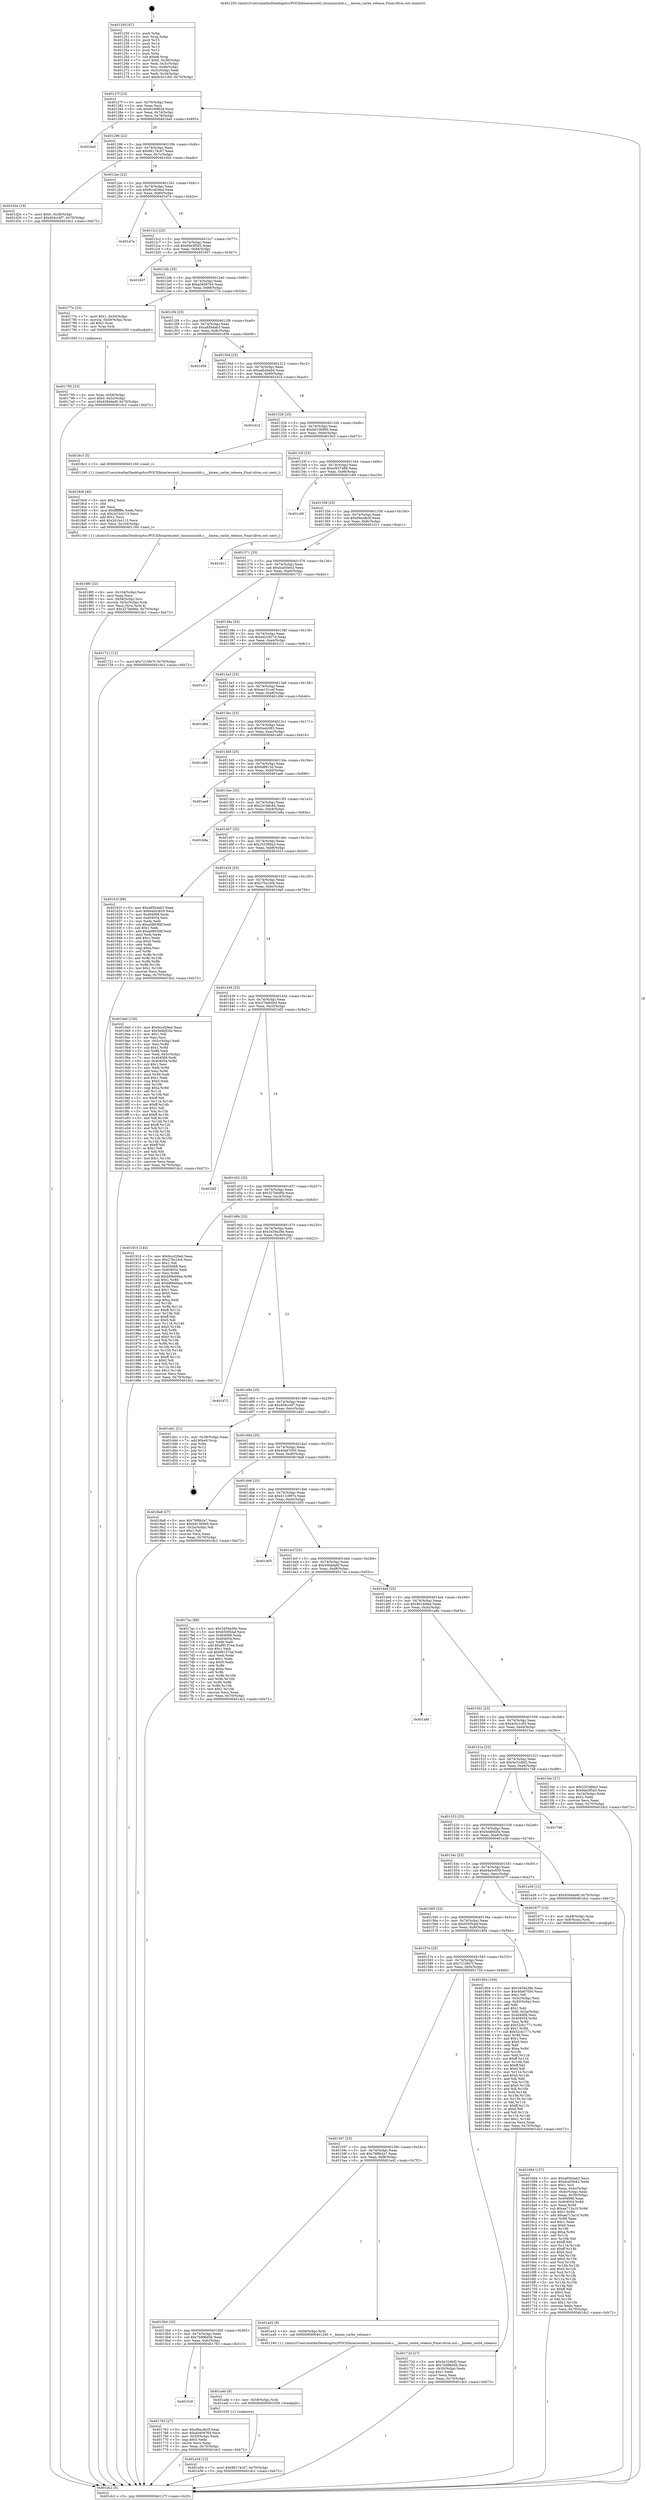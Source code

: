 digraph "0x401250" {
  label = "0x401250 (/mnt/c/Users/mathe/Desktop/tcc/POCII/binaries/extr_linuxmmslob.c___kmem_cache_release_Final-ollvm.out::main(0))"
  labelloc = "t"
  node[shape=record]

  Entry [label="",width=0.3,height=0.3,shape=circle,fillcolor=black,style=filled]
  "0x40127f" [label="{
     0x40127f [23]\l
     | [instrs]\l
     &nbsp;&nbsp;0x40127f \<+3\>: mov -0x70(%rbp),%eax\l
     &nbsp;&nbsp;0x401282 \<+2\>: mov %eax,%ecx\l
     &nbsp;&nbsp;0x401284 \<+6\>: sub $0x810df62d,%ecx\l
     &nbsp;&nbsp;0x40128a \<+3\>: mov %eax,-0x74(%rbp)\l
     &nbsp;&nbsp;0x40128d \<+3\>: mov %ecx,-0x78(%rbp)\l
     &nbsp;&nbsp;0x401290 \<+6\>: je 0000000000401ba5 \<main+0x955\>\l
  }"]
  "0x401ba5" [label="{
     0x401ba5\l
  }", style=dashed]
  "0x401296" [label="{
     0x401296 [22]\l
     | [instrs]\l
     &nbsp;&nbsp;0x401296 \<+5\>: jmp 000000000040129b \<main+0x4b\>\l
     &nbsp;&nbsp;0x40129b \<+3\>: mov -0x74(%rbp),%eax\l
     &nbsp;&nbsp;0x40129e \<+5\>: sub $0x98174c47,%eax\l
     &nbsp;&nbsp;0x4012a3 \<+3\>: mov %eax,-0x7c(%rbp)\l
     &nbsp;&nbsp;0x4012a6 \<+6\>: je 0000000000401d2e \<main+0xade\>\l
  }"]
  Exit [label="",width=0.3,height=0.3,shape=circle,fillcolor=black,style=filled,peripheries=2]
  "0x401d2e" [label="{
     0x401d2e [19]\l
     | [instrs]\l
     &nbsp;&nbsp;0x401d2e \<+7\>: movl $0x0,-0x38(%rbp)\l
     &nbsp;&nbsp;0x401d35 \<+7\>: movl $0x404cc4f7,-0x70(%rbp)\l
     &nbsp;&nbsp;0x401d3c \<+5\>: jmp 0000000000401dc2 \<main+0xb72\>\l
  }"]
  "0x4012ac" [label="{
     0x4012ac [22]\l
     | [instrs]\l
     &nbsp;&nbsp;0x4012ac \<+5\>: jmp 00000000004012b1 \<main+0x61\>\l
     &nbsp;&nbsp;0x4012b1 \<+3\>: mov -0x74(%rbp),%eax\l
     &nbsp;&nbsp;0x4012b4 \<+5\>: sub $0x9ccd29ed,%eax\l
     &nbsp;&nbsp;0x4012b9 \<+3\>: mov %eax,-0x80(%rbp)\l
     &nbsp;&nbsp;0x4012bc \<+6\>: je 0000000000401d7e \<main+0xb2e\>\l
  }"]
  "0x401a54" [label="{
     0x401a54 [12]\l
     | [instrs]\l
     &nbsp;&nbsp;0x401a54 \<+7\>: movl $0x98174c47,-0x70(%rbp)\l
     &nbsp;&nbsp;0x401a5b \<+5\>: jmp 0000000000401dc2 \<main+0xb72\>\l
  }"]
  "0x401d7e" [label="{
     0x401d7e\l
  }", style=dashed]
  "0x4012c2" [label="{
     0x4012c2 [25]\l
     | [instrs]\l
     &nbsp;&nbsp;0x4012c2 \<+5\>: jmp 00000000004012c7 \<main+0x77\>\l
     &nbsp;&nbsp;0x4012c7 \<+3\>: mov -0x74(%rbp),%eax\l
     &nbsp;&nbsp;0x4012ca \<+5\>: sub $0x9de3f5d3,%eax\l
     &nbsp;&nbsp;0x4012cf \<+6\>: mov %eax,-0x84(%rbp)\l
     &nbsp;&nbsp;0x4012d5 \<+6\>: je 0000000000401607 \<main+0x3b7\>\l
  }"]
  "0x401a4b" [label="{
     0x401a4b [9]\l
     | [instrs]\l
     &nbsp;&nbsp;0x401a4b \<+4\>: mov -0x58(%rbp),%rdi\l
     &nbsp;&nbsp;0x401a4f \<+5\>: call 0000000000401030 \<free@plt\>\l
     | [calls]\l
     &nbsp;&nbsp;0x401030 \{1\} (unknown)\l
  }"]
  "0x401607" [label="{
     0x401607\l
  }", style=dashed]
  "0x4012db" [label="{
     0x4012db [25]\l
     | [instrs]\l
     &nbsp;&nbsp;0x4012db \<+5\>: jmp 00000000004012e0 \<main+0x90\>\l
     &nbsp;&nbsp;0x4012e0 \<+3\>: mov -0x74(%rbp),%eax\l
     &nbsp;&nbsp;0x4012e3 \<+5\>: sub $0xa0409764,%eax\l
     &nbsp;&nbsp;0x4012e8 \<+6\>: mov %eax,-0x88(%rbp)\l
     &nbsp;&nbsp;0x4012ee \<+6\>: je 000000000040177e \<main+0x52e\>\l
  }"]
  "0x4018f0" [label="{
     0x4018f0 [32]\l
     | [instrs]\l
     &nbsp;&nbsp;0x4018f0 \<+6\>: mov -0x104(%rbp),%ecx\l
     &nbsp;&nbsp;0x4018f6 \<+3\>: imul %eax,%ecx\l
     &nbsp;&nbsp;0x4018f9 \<+4\>: mov -0x58(%rbp),%rsi\l
     &nbsp;&nbsp;0x4018fd \<+4\>: movslq -0x5c(%rbp),%rdi\l
     &nbsp;&nbsp;0x401901 \<+3\>: mov %ecx,(%rsi,%rdi,4)\l
     &nbsp;&nbsp;0x401904 \<+7\>: movl $0x327b6d6b,-0x70(%rbp)\l
     &nbsp;&nbsp;0x40190b \<+5\>: jmp 0000000000401dc2 \<main+0xb72\>\l
  }"]
  "0x40177e" [label="{
     0x40177e [23]\l
     | [instrs]\l
     &nbsp;&nbsp;0x40177e \<+7\>: movl $0x1,-0x50(%rbp)\l
     &nbsp;&nbsp;0x401785 \<+4\>: movslq -0x50(%rbp),%rax\l
     &nbsp;&nbsp;0x401789 \<+4\>: shl $0x2,%rax\l
     &nbsp;&nbsp;0x40178d \<+3\>: mov %rax,%rdi\l
     &nbsp;&nbsp;0x401790 \<+5\>: call 0000000000401050 \<malloc@plt\>\l
     | [calls]\l
     &nbsp;&nbsp;0x401050 \{1\} (unknown)\l
  }"]
  "0x4012f4" [label="{
     0x4012f4 [25]\l
     | [instrs]\l
     &nbsp;&nbsp;0x4012f4 \<+5\>: jmp 00000000004012f9 \<main+0xa9\>\l
     &nbsp;&nbsp;0x4012f9 \<+3\>: mov -0x74(%rbp),%eax\l
     &nbsp;&nbsp;0x4012fc \<+5\>: sub $0xa85b4ab3,%eax\l
     &nbsp;&nbsp;0x401301 \<+6\>: mov %eax,-0x8c(%rbp)\l
     &nbsp;&nbsp;0x401307 \<+6\>: je 0000000000401d56 \<main+0xb06\>\l
  }"]
  "0x4018c8" [label="{
     0x4018c8 [40]\l
     | [instrs]\l
     &nbsp;&nbsp;0x4018c8 \<+5\>: mov $0x2,%ecx\l
     &nbsp;&nbsp;0x4018cd \<+1\>: cltd\l
     &nbsp;&nbsp;0x4018ce \<+2\>: idiv %ecx\l
     &nbsp;&nbsp;0x4018d0 \<+6\>: imul $0xfffffffe,%edx,%ecx\l
     &nbsp;&nbsp;0x4018d6 \<+6\>: sub $0x2d1b4113,%ecx\l
     &nbsp;&nbsp;0x4018dc \<+3\>: add $0x1,%ecx\l
     &nbsp;&nbsp;0x4018df \<+6\>: add $0x2d1b4113,%ecx\l
     &nbsp;&nbsp;0x4018e5 \<+6\>: mov %ecx,-0x104(%rbp)\l
     &nbsp;&nbsp;0x4018eb \<+5\>: call 0000000000401160 \<next_i\>\l
     | [calls]\l
     &nbsp;&nbsp;0x401160 \{1\} (/mnt/c/Users/mathe/Desktop/tcc/POCII/binaries/extr_linuxmmslob.c___kmem_cache_release_Final-ollvm.out::next_i)\l
  }"]
  "0x401d56" [label="{
     0x401d56\l
  }", style=dashed]
  "0x40130d" [label="{
     0x40130d [25]\l
     | [instrs]\l
     &nbsp;&nbsp;0x40130d \<+5\>: jmp 0000000000401312 \<main+0xc2\>\l
     &nbsp;&nbsp;0x401312 \<+3\>: mov -0x74(%rbp),%eax\l
     &nbsp;&nbsp;0x401315 \<+5\>: sub $0xadb2beb4,%eax\l
     &nbsp;&nbsp;0x40131a \<+6\>: mov %eax,-0x90(%rbp)\l
     &nbsp;&nbsp;0x401320 \<+6\>: je 0000000000401d1d \<main+0xacd\>\l
  }"]
  "0x401795" [label="{
     0x401795 [23]\l
     | [instrs]\l
     &nbsp;&nbsp;0x401795 \<+4\>: mov %rax,-0x58(%rbp)\l
     &nbsp;&nbsp;0x401799 \<+7\>: movl $0x0,-0x5c(%rbp)\l
     &nbsp;&nbsp;0x4017a0 \<+7\>: movl $0x456dda6f,-0x70(%rbp)\l
     &nbsp;&nbsp;0x4017a7 \<+5\>: jmp 0000000000401dc2 \<main+0xb72\>\l
  }"]
  "0x401d1d" [label="{
     0x401d1d\l
  }", style=dashed]
  "0x401326" [label="{
     0x401326 [25]\l
     | [instrs]\l
     &nbsp;&nbsp;0x401326 \<+5\>: jmp 000000000040132b \<main+0xdb\>\l
     &nbsp;&nbsp;0x40132b \<+3\>: mov -0x74(%rbp),%eax\l
     &nbsp;&nbsp;0x40132e \<+5\>: sub $0xb9136990,%eax\l
     &nbsp;&nbsp;0x401333 \<+6\>: mov %eax,-0x94(%rbp)\l
     &nbsp;&nbsp;0x401339 \<+6\>: je 00000000004018c3 \<main+0x673\>\l
  }"]
  "0x4015c9" [label="{
     0x4015c9\l
  }", style=dashed]
  "0x4018c3" [label="{
     0x4018c3 [5]\l
     | [instrs]\l
     &nbsp;&nbsp;0x4018c3 \<+5\>: call 0000000000401160 \<next_i\>\l
     | [calls]\l
     &nbsp;&nbsp;0x401160 \{1\} (/mnt/c/Users/mathe/Desktop/tcc/POCII/binaries/extr_linuxmmslob.c___kmem_cache_release_Final-ollvm.out::next_i)\l
  }"]
  "0x40133f" [label="{
     0x40133f [25]\l
     | [instrs]\l
     &nbsp;&nbsp;0x40133f \<+5\>: jmp 0000000000401344 \<main+0xf4\>\l
     &nbsp;&nbsp;0x401344 \<+3\>: mov -0x74(%rbp),%eax\l
     &nbsp;&nbsp;0x401347 \<+5\>: sub $0xcf457489,%eax\l
     &nbsp;&nbsp;0x40134c \<+6\>: mov %eax,-0x98(%rbp)\l
     &nbsp;&nbsp;0x401352 \<+6\>: je 0000000000401c69 \<main+0xa19\>\l
  }"]
  "0x401763" [label="{
     0x401763 [27]\l
     | [instrs]\l
     &nbsp;&nbsp;0x401763 \<+5\>: mov $0xd9acdb2f,%eax\l
     &nbsp;&nbsp;0x401768 \<+5\>: mov $0xa0409764,%ecx\l
     &nbsp;&nbsp;0x40176d \<+3\>: mov -0x30(%rbp),%edx\l
     &nbsp;&nbsp;0x401770 \<+3\>: cmp $0x0,%edx\l
     &nbsp;&nbsp;0x401773 \<+3\>: cmove %ecx,%eax\l
     &nbsp;&nbsp;0x401776 \<+3\>: mov %eax,-0x70(%rbp)\l
     &nbsp;&nbsp;0x401779 \<+5\>: jmp 0000000000401dc2 \<main+0xb72\>\l
  }"]
  "0x401c69" [label="{
     0x401c69\l
  }", style=dashed]
  "0x401358" [label="{
     0x401358 [25]\l
     | [instrs]\l
     &nbsp;&nbsp;0x401358 \<+5\>: jmp 000000000040135d \<main+0x10d\>\l
     &nbsp;&nbsp;0x40135d \<+3\>: mov -0x74(%rbp),%eax\l
     &nbsp;&nbsp;0x401360 \<+5\>: sub $0xd9acdb2f,%eax\l
     &nbsp;&nbsp;0x401365 \<+6\>: mov %eax,-0x9c(%rbp)\l
     &nbsp;&nbsp;0x40136b \<+6\>: je 0000000000401d11 \<main+0xac1\>\l
  }"]
  "0x4015b0" [label="{
     0x4015b0 [25]\l
     | [instrs]\l
     &nbsp;&nbsp;0x4015b0 \<+5\>: jmp 00000000004015b5 \<main+0x365\>\l
     &nbsp;&nbsp;0x4015b5 \<+3\>: mov -0x74(%rbp),%eax\l
     &nbsp;&nbsp;0x4015b8 \<+5\>: sub $0x7bd96d5b,%eax\l
     &nbsp;&nbsp;0x4015bd \<+6\>: mov %eax,-0xfc(%rbp)\l
     &nbsp;&nbsp;0x4015c3 \<+6\>: je 0000000000401763 \<main+0x513\>\l
  }"]
  "0x401d11" [label="{
     0x401d11\l
  }", style=dashed]
  "0x401371" [label="{
     0x401371 [25]\l
     | [instrs]\l
     &nbsp;&nbsp;0x401371 \<+5\>: jmp 0000000000401376 \<main+0x126\>\l
     &nbsp;&nbsp;0x401376 \<+3\>: mov -0x74(%rbp),%eax\l
     &nbsp;&nbsp;0x401379 \<+5\>: sub $0xdca50e42,%eax\l
     &nbsp;&nbsp;0x40137e \<+6\>: mov %eax,-0xa0(%rbp)\l
     &nbsp;&nbsp;0x401384 \<+6\>: je 0000000000401721 \<main+0x4d1\>\l
  }"]
  "0x401a42" [label="{
     0x401a42 [9]\l
     | [instrs]\l
     &nbsp;&nbsp;0x401a42 \<+4\>: mov -0x58(%rbp),%rdi\l
     &nbsp;&nbsp;0x401a46 \<+5\>: call 0000000000401240 \<__kmem_cache_release\>\l
     | [calls]\l
     &nbsp;&nbsp;0x401240 \{1\} (/mnt/c/Users/mathe/Desktop/tcc/POCII/binaries/extr_linuxmmslob.c___kmem_cache_release_Final-ollvm.out::__kmem_cache_release)\l
  }"]
  "0x401721" [label="{
     0x401721 [12]\l
     | [instrs]\l
     &nbsp;&nbsp;0x401721 \<+7\>: movl $0x7210fe7f,-0x70(%rbp)\l
     &nbsp;&nbsp;0x401728 \<+5\>: jmp 0000000000401dc2 \<main+0xb72\>\l
  }"]
  "0x40138a" [label="{
     0x40138a [25]\l
     | [instrs]\l
     &nbsp;&nbsp;0x40138a \<+5\>: jmp 000000000040138f \<main+0x13f\>\l
     &nbsp;&nbsp;0x40138f \<+3\>: mov -0x74(%rbp),%eax\l
     &nbsp;&nbsp;0x401392 \<+5\>: sub $0xe42c827d,%eax\l
     &nbsp;&nbsp;0x401397 \<+6\>: mov %eax,-0xa4(%rbp)\l
     &nbsp;&nbsp;0x40139d \<+6\>: je 0000000000401c11 \<main+0x9c1\>\l
  }"]
  "0x401597" [label="{
     0x401597 [25]\l
     | [instrs]\l
     &nbsp;&nbsp;0x401597 \<+5\>: jmp 000000000040159c \<main+0x34c\>\l
     &nbsp;&nbsp;0x40159c \<+3\>: mov -0x74(%rbp),%eax\l
     &nbsp;&nbsp;0x40159f \<+5\>: sub $0x79f9b2e7,%eax\l
     &nbsp;&nbsp;0x4015a4 \<+6\>: mov %eax,-0xf8(%rbp)\l
     &nbsp;&nbsp;0x4015aa \<+6\>: je 0000000000401a42 \<main+0x7f2\>\l
  }"]
  "0x401c11" [label="{
     0x401c11\l
  }", style=dashed]
  "0x4013a3" [label="{
     0x4013a3 [25]\l
     | [instrs]\l
     &nbsp;&nbsp;0x4013a3 \<+5\>: jmp 00000000004013a8 \<main+0x158\>\l
     &nbsp;&nbsp;0x4013a8 \<+3\>: mov -0x74(%rbp),%eax\l
     &nbsp;&nbsp;0x4013ab \<+5\>: sub $0xea131cef,%eax\l
     &nbsp;&nbsp;0x4013b0 \<+6\>: mov %eax,-0xa8(%rbp)\l
     &nbsp;&nbsp;0x4013b6 \<+6\>: je 0000000000401d9d \<main+0xb4d\>\l
  }"]
  "0x40172d" [label="{
     0x40172d [27]\l
     | [instrs]\l
     &nbsp;&nbsp;0x40172d \<+5\>: mov $0x5e32dbf2,%eax\l
     &nbsp;&nbsp;0x401732 \<+5\>: mov $0x7bd96d5b,%ecx\l
     &nbsp;&nbsp;0x401737 \<+3\>: mov -0x30(%rbp),%edx\l
     &nbsp;&nbsp;0x40173a \<+3\>: cmp $0x1,%edx\l
     &nbsp;&nbsp;0x40173d \<+3\>: cmovl %ecx,%eax\l
     &nbsp;&nbsp;0x401740 \<+3\>: mov %eax,-0x70(%rbp)\l
     &nbsp;&nbsp;0x401743 \<+5\>: jmp 0000000000401dc2 \<main+0xb72\>\l
  }"]
  "0x401d9d" [label="{
     0x401d9d\l
  }", style=dashed]
  "0x4013bc" [label="{
     0x4013bc [25]\l
     | [instrs]\l
     &nbsp;&nbsp;0x4013bc \<+5\>: jmp 00000000004013c1 \<main+0x171\>\l
     &nbsp;&nbsp;0x4013c1 \<+3\>: mov -0x74(%rbp),%eax\l
     &nbsp;&nbsp;0x4013c4 \<+5\>: sub $0xfcedc083,%eax\l
     &nbsp;&nbsp;0x4013c9 \<+6\>: mov %eax,-0xac(%rbp)\l
     &nbsp;&nbsp;0x4013cf \<+6\>: je 0000000000401a60 \<main+0x810\>\l
  }"]
  "0x40157e" [label="{
     0x40157e [25]\l
     | [instrs]\l
     &nbsp;&nbsp;0x40157e \<+5\>: jmp 0000000000401583 \<main+0x333\>\l
     &nbsp;&nbsp;0x401583 \<+3\>: mov -0x74(%rbp),%eax\l
     &nbsp;&nbsp;0x401586 \<+5\>: sub $0x7210fe7f,%eax\l
     &nbsp;&nbsp;0x40158b \<+6\>: mov %eax,-0xf4(%rbp)\l
     &nbsp;&nbsp;0x401591 \<+6\>: je 000000000040172d \<main+0x4dd\>\l
  }"]
  "0x401a60" [label="{
     0x401a60\l
  }", style=dashed]
  "0x4013d5" [label="{
     0x4013d5 [25]\l
     | [instrs]\l
     &nbsp;&nbsp;0x4013d5 \<+5\>: jmp 00000000004013da \<main+0x18a\>\l
     &nbsp;&nbsp;0x4013da \<+3\>: mov -0x74(%rbp),%eax\l
     &nbsp;&nbsp;0x4013dd \<+5\>: sub $0xbdf913d,%eax\l
     &nbsp;&nbsp;0x4013e2 \<+6\>: mov %eax,-0xb0(%rbp)\l
     &nbsp;&nbsp;0x4013e8 \<+6\>: je 0000000000401ae6 \<main+0x896\>\l
  }"]
  "0x401804" [label="{
     0x401804 [164]\l
     | [instrs]\l
     &nbsp;&nbsp;0x401804 \<+5\>: mov $0x3459a38e,%eax\l
     &nbsp;&nbsp;0x401809 \<+5\>: mov $0x40a67050,%ecx\l
     &nbsp;&nbsp;0x40180e \<+2\>: mov $0x1,%dl\l
     &nbsp;&nbsp;0x401810 \<+3\>: mov -0x5c(%rbp),%esi\l
     &nbsp;&nbsp;0x401813 \<+3\>: cmp -0x50(%rbp),%esi\l
     &nbsp;&nbsp;0x401816 \<+4\>: setl %dil\l
     &nbsp;&nbsp;0x40181a \<+4\>: and $0x1,%dil\l
     &nbsp;&nbsp;0x40181e \<+4\>: mov %dil,-0x2a(%rbp)\l
     &nbsp;&nbsp;0x401822 \<+7\>: mov 0x404068,%esi\l
     &nbsp;&nbsp;0x401829 \<+8\>: mov 0x404054,%r8d\l
     &nbsp;&nbsp;0x401831 \<+3\>: mov %esi,%r9d\l
     &nbsp;&nbsp;0x401834 \<+7\>: add $0x52cb1771,%r9d\l
     &nbsp;&nbsp;0x40183b \<+4\>: sub $0x1,%r9d\l
     &nbsp;&nbsp;0x40183f \<+7\>: sub $0x52cb1771,%r9d\l
     &nbsp;&nbsp;0x401846 \<+4\>: imul %r9d,%esi\l
     &nbsp;&nbsp;0x40184a \<+3\>: and $0x1,%esi\l
     &nbsp;&nbsp;0x40184d \<+3\>: cmp $0x0,%esi\l
     &nbsp;&nbsp;0x401850 \<+4\>: sete %dil\l
     &nbsp;&nbsp;0x401854 \<+4\>: cmp $0xa,%r8d\l
     &nbsp;&nbsp;0x401858 \<+4\>: setl %r10b\l
     &nbsp;&nbsp;0x40185c \<+3\>: mov %dil,%r11b\l
     &nbsp;&nbsp;0x40185f \<+4\>: xor $0xff,%r11b\l
     &nbsp;&nbsp;0x401863 \<+3\>: mov %r10b,%bl\l
     &nbsp;&nbsp;0x401866 \<+3\>: xor $0xff,%bl\l
     &nbsp;&nbsp;0x401869 \<+3\>: xor $0x0,%dl\l
     &nbsp;&nbsp;0x40186c \<+3\>: mov %r11b,%r14b\l
     &nbsp;&nbsp;0x40186f \<+4\>: and $0x0,%r14b\l
     &nbsp;&nbsp;0x401873 \<+3\>: and %dl,%dil\l
     &nbsp;&nbsp;0x401876 \<+3\>: mov %bl,%r15b\l
     &nbsp;&nbsp;0x401879 \<+4\>: and $0x0,%r15b\l
     &nbsp;&nbsp;0x40187d \<+3\>: and %dl,%r10b\l
     &nbsp;&nbsp;0x401880 \<+3\>: or %dil,%r14b\l
     &nbsp;&nbsp;0x401883 \<+3\>: or %r10b,%r15b\l
     &nbsp;&nbsp;0x401886 \<+3\>: xor %r15b,%r14b\l
     &nbsp;&nbsp;0x401889 \<+3\>: or %bl,%r11b\l
     &nbsp;&nbsp;0x40188c \<+4\>: xor $0xff,%r11b\l
     &nbsp;&nbsp;0x401890 \<+3\>: or $0x0,%dl\l
     &nbsp;&nbsp;0x401893 \<+3\>: and %dl,%r11b\l
     &nbsp;&nbsp;0x401896 \<+3\>: or %r11b,%r14b\l
     &nbsp;&nbsp;0x401899 \<+4\>: test $0x1,%r14b\l
     &nbsp;&nbsp;0x40189d \<+3\>: cmovne %ecx,%eax\l
     &nbsp;&nbsp;0x4018a0 \<+3\>: mov %eax,-0x70(%rbp)\l
     &nbsp;&nbsp;0x4018a3 \<+5\>: jmp 0000000000401dc2 \<main+0xb72\>\l
  }"]
  "0x401ae6" [label="{
     0x401ae6\l
  }", style=dashed]
  "0x4013ee" [label="{
     0x4013ee [25]\l
     | [instrs]\l
     &nbsp;&nbsp;0x4013ee \<+5\>: jmp 00000000004013f3 \<main+0x1a3\>\l
     &nbsp;&nbsp;0x4013f3 \<+3\>: mov -0x74(%rbp),%eax\l
     &nbsp;&nbsp;0x4013f6 \<+5\>: sub $0x24188c84,%eax\l
     &nbsp;&nbsp;0x4013fb \<+6\>: mov %eax,-0xb4(%rbp)\l
     &nbsp;&nbsp;0x401401 \<+6\>: je 0000000000401b8a \<main+0x93a\>\l
  }"]
  "0x401684" [label="{
     0x401684 [157]\l
     | [instrs]\l
     &nbsp;&nbsp;0x401684 \<+5\>: mov $0xa85b4ab3,%ecx\l
     &nbsp;&nbsp;0x401689 \<+5\>: mov $0xdca50e42,%edx\l
     &nbsp;&nbsp;0x40168e \<+3\>: mov $0x1,%sil\l
     &nbsp;&nbsp;0x401691 \<+3\>: mov %eax,-0x4c(%rbp)\l
     &nbsp;&nbsp;0x401694 \<+3\>: mov -0x4c(%rbp),%eax\l
     &nbsp;&nbsp;0x401697 \<+3\>: mov %eax,-0x30(%rbp)\l
     &nbsp;&nbsp;0x40169a \<+7\>: mov 0x404068,%eax\l
     &nbsp;&nbsp;0x4016a1 \<+8\>: mov 0x404054,%r8d\l
     &nbsp;&nbsp;0x4016a9 \<+3\>: mov %eax,%r9d\l
     &nbsp;&nbsp;0x4016ac \<+7\>: sub $0xaa713a10,%r9d\l
     &nbsp;&nbsp;0x4016b3 \<+4\>: sub $0x1,%r9d\l
     &nbsp;&nbsp;0x4016b7 \<+7\>: add $0xaa713a10,%r9d\l
     &nbsp;&nbsp;0x4016be \<+4\>: imul %r9d,%eax\l
     &nbsp;&nbsp;0x4016c2 \<+3\>: and $0x1,%eax\l
     &nbsp;&nbsp;0x4016c5 \<+3\>: cmp $0x0,%eax\l
     &nbsp;&nbsp;0x4016c8 \<+4\>: sete %r10b\l
     &nbsp;&nbsp;0x4016cc \<+4\>: cmp $0xa,%r8d\l
     &nbsp;&nbsp;0x4016d0 \<+4\>: setl %r11b\l
     &nbsp;&nbsp;0x4016d4 \<+3\>: mov %r10b,%bl\l
     &nbsp;&nbsp;0x4016d7 \<+3\>: xor $0xff,%bl\l
     &nbsp;&nbsp;0x4016da \<+3\>: mov %r11b,%r14b\l
     &nbsp;&nbsp;0x4016dd \<+4\>: xor $0xff,%r14b\l
     &nbsp;&nbsp;0x4016e1 \<+4\>: xor $0x0,%sil\l
     &nbsp;&nbsp;0x4016e5 \<+3\>: mov %bl,%r15b\l
     &nbsp;&nbsp;0x4016e8 \<+4\>: and $0x0,%r15b\l
     &nbsp;&nbsp;0x4016ec \<+3\>: and %sil,%r10b\l
     &nbsp;&nbsp;0x4016ef \<+3\>: mov %r14b,%r12b\l
     &nbsp;&nbsp;0x4016f2 \<+4\>: and $0x0,%r12b\l
     &nbsp;&nbsp;0x4016f6 \<+3\>: and %sil,%r11b\l
     &nbsp;&nbsp;0x4016f9 \<+3\>: or %r10b,%r15b\l
     &nbsp;&nbsp;0x4016fc \<+3\>: or %r11b,%r12b\l
     &nbsp;&nbsp;0x4016ff \<+3\>: xor %r12b,%r15b\l
     &nbsp;&nbsp;0x401702 \<+3\>: or %r14b,%bl\l
     &nbsp;&nbsp;0x401705 \<+3\>: xor $0xff,%bl\l
     &nbsp;&nbsp;0x401708 \<+4\>: or $0x0,%sil\l
     &nbsp;&nbsp;0x40170c \<+3\>: and %sil,%bl\l
     &nbsp;&nbsp;0x40170f \<+3\>: or %bl,%r15b\l
     &nbsp;&nbsp;0x401712 \<+4\>: test $0x1,%r15b\l
     &nbsp;&nbsp;0x401716 \<+3\>: cmovne %edx,%ecx\l
     &nbsp;&nbsp;0x401719 \<+3\>: mov %ecx,-0x70(%rbp)\l
     &nbsp;&nbsp;0x40171c \<+5\>: jmp 0000000000401dc2 \<main+0xb72\>\l
  }"]
  "0x401b8a" [label="{
     0x401b8a\l
  }", style=dashed]
  "0x401407" [label="{
     0x401407 [25]\l
     | [instrs]\l
     &nbsp;&nbsp;0x401407 \<+5\>: jmp 000000000040140c \<main+0x1bc\>\l
     &nbsp;&nbsp;0x40140c \<+3\>: mov -0x74(%rbp),%eax\l
     &nbsp;&nbsp;0x40140f \<+5\>: sub $0x255389a3,%eax\l
     &nbsp;&nbsp;0x401414 \<+6\>: mov %eax,-0xb8(%rbp)\l
     &nbsp;&nbsp;0x40141a \<+6\>: je 000000000040161f \<main+0x3cf\>\l
  }"]
  "0x401565" [label="{
     0x401565 [25]\l
     | [instrs]\l
     &nbsp;&nbsp;0x401565 \<+5\>: jmp 000000000040156a \<main+0x31a\>\l
     &nbsp;&nbsp;0x40156a \<+3\>: mov -0x74(%rbp),%eax\l
     &nbsp;&nbsp;0x40156d \<+5\>: sub $0x655f5daf,%eax\l
     &nbsp;&nbsp;0x401572 \<+6\>: mov %eax,-0xf0(%rbp)\l
     &nbsp;&nbsp;0x401578 \<+6\>: je 0000000000401804 \<main+0x5b4\>\l
  }"]
  "0x40161f" [label="{
     0x40161f [88]\l
     | [instrs]\l
     &nbsp;&nbsp;0x40161f \<+5\>: mov $0xa85b4ab3,%eax\l
     &nbsp;&nbsp;0x401624 \<+5\>: mov $0x64a5c659,%ecx\l
     &nbsp;&nbsp;0x401629 \<+7\>: mov 0x404068,%edx\l
     &nbsp;&nbsp;0x401630 \<+7\>: mov 0x404054,%esi\l
     &nbsp;&nbsp;0x401637 \<+2\>: mov %edx,%edi\l
     &nbsp;&nbsp;0x401639 \<+6\>: sub $0xa0893fdf,%edi\l
     &nbsp;&nbsp;0x40163f \<+3\>: sub $0x1,%edi\l
     &nbsp;&nbsp;0x401642 \<+6\>: add $0xa0893fdf,%edi\l
     &nbsp;&nbsp;0x401648 \<+3\>: imul %edi,%edx\l
     &nbsp;&nbsp;0x40164b \<+3\>: and $0x1,%edx\l
     &nbsp;&nbsp;0x40164e \<+3\>: cmp $0x0,%edx\l
     &nbsp;&nbsp;0x401651 \<+4\>: sete %r8b\l
     &nbsp;&nbsp;0x401655 \<+3\>: cmp $0xa,%esi\l
     &nbsp;&nbsp;0x401658 \<+4\>: setl %r9b\l
     &nbsp;&nbsp;0x40165c \<+3\>: mov %r8b,%r10b\l
     &nbsp;&nbsp;0x40165f \<+3\>: and %r9b,%r10b\l
     &nbsp;&nbsp;0x401662 \<+3\>: xor %r9b,%r8b\l
     &nbsp;&nbsp;0x401665 \<+3\>: or %r8b,%r10b\l
     &nbsp;&nbsp;0x401668 \<+4\>: test $0x1,%r10b\l
     &nbsp;&nbsp;0x40166c \<+3\>: cmovne %ecx,%eax\l
     &nbsp;&nbsp;0x40166f \<+3\>: mov %eax,-0x70(%rbp)\l
     &nbsp;&nbsp;0x401672 \<+5\>: jmp 0000000000401dc2 \<main+0xb72\>\l
  }"]
  "0x401420" [label="{
     0x401420 [25]\l
     | [instrs]\l
     &nbsp;&nbsp;0x401420 \<+5\>: jmp 0000000000401425 \<main+0x1d5\>\l
     &nbsp;&nbsp;0x401425 \<+3\>: mov -0x74(%rbp),%eax\l
     &nbsp;&nbsp;0x401428 \<+5\>: sub $0x27bc1fc8,%eax\l
     &nbsp;&nbsp;0x40142d \<+6\>: mov %eax,-0xbc(%rbp)\l
     &nbsp;&nbsp;0x401433 \<+6\>: je 00000000004019a0 \<main+0x750\>\l
  }"]
  "0x401677" [label="{
     0x401677 [13]\l
     | [instrs]\l
     &nbsp;&nbsp;0x401677 \<+4\>: mov -0x48(%rbp),%rax\l
     &nbsp;&nbsp;0x40167b \<+4\>: mov 0x8(%rax),%rdi\l
     &nbsp;&nbsp;0x40167f \<+5\>: call 0000000000401060 \<atoi@plt\>\l
     | [calls]\l
     &nbsp;&nbsp;0x401060 \{1\} (unknown)\l
  }"]
  "0x4019a0" [label="{
     0x4019a0 [150]\l
     | [instrs]\l
     &nbsp;&nbsp;0x4019a0 \<+5\>: mov $0x9ccd29ed,%eax\l
     &nbsp;&nbsp;0x4019a5 \<+5\>: mov $0x5edb92fa,%ecx\l
     &nbsp;&nbsp;0x4019aa \<+2\>: mov $0x1,%dl\l
     &nbsp;&nbsp;0x4019ac \<+2\>: xor %esi,%esi\l
     &nbsp;&nbsp;0x4019ae \<+3\>: mov -0x5c(%rbp),%edi\l
     &nbsp;&nbsp;0x4019b1 \<+3\>: mov %esi,%r8d\l
     &nbsp;&nbsp;0x4019b4 \<+4\>: sub $0x1,%r8d\l
     &nbsp;&nbsp;0x4019b8 \<+3\>: sub %r8d,%edi\l
     &nbsp;&nbsp;0x4019bb \<+3\>: mov %edi,-0x5c(%rbp)\l
     &nbsp;&nbsp;0x4019be \<+7\>: mov 0x404068,%edi\l
     &nbsp;&nbsp;0x4019c5 \<+8\>: mov 0x404054,%r8d\l
     &nbsp;&nbsp;0x4019cd \<+3\>: sub $0x1,%esi\l
     &nbsp;&nbsp;0x4019d0 \<+3\>: mov %edi,%r9d\l
     &nbsp;&nbsp;0x4019d3 \<+3\>: add %esi,%r9d\l
     &nbsp;&nbsp;0x4019d6 \<+4\>: imul %r9d,%edi\l
     &nbsp;&nbsp;0x4019da \<+3\>: and $0x1,%edi\l
     &nbsp;&nbsp;0x4019dd \<+3\>: cmp $0x0,%edi\l
     &nbsp;&nbsp;0x4019e0 \<+4\>: sete %r10b\l
     &nbsp;&nbsp;0x4019e4 \<+4\>: cmp $0xa,%r8d\l
     &nbsp;&nbsp;0x4019e8 \<+4\>: setl %r11b\l
     &nbsp;&nbsp;0x4019ec \<+3\>: mov %r10b,%bl\l
     &nbsp;&nbsp;0x4019ef \<+3\>: xor $0xff,%bl\l
     &nbsp;&nbsp;0x4019f2 \<+3\>: mov %r11b,%r14b\l
     &nbsp;&nbsp;0x4019f5 \<+4\>: xor $0xff,%r14b\l
     &nbsp;&nbsp;0x4019f9 \<+3\>: xor $0x1,%dl\l
     &nbsp;&nbsp;0x4019fc \<+3\>: mov %bl,%r15b\l
     &nbsp;&nbsp;0x4019ff \<+4\>: and $0xff,%r15b\l
     &nbsp;&nbsp;0x401a03 \<+3\>: and %dl,%r10b\l
     &nbsp;&nbsp;0x401a06 \<+3\>: mov %r14b,%r12b\l
     &nbsp;&nbsp;0x401a09 \<+4\>: and $0xff,%r12b\l
     &nbsp;&nbsp;0x401a0d \<+3\>: and %dl,%r11b\l
     &nbsp;&nbsp;0x401a10 \<+3\>: or %r10b,%r15b\l
     &nbsp;&nbsp;0x401a13 \<+3\>: or %r11b,%r12b\l
     &nbsp;&nbsp;0x401a16 \<+3\>: xor %r12b,%r15b\l
     &nbsp;&nbsp;0x401a19 \<+3\>: or %r14b,%bl\l
     &nbsp;&nbsp;0x401a1c \<+3\>: xor $0xff,%bl\l
     &nbsp;&nbsp;0x401a1f \<+3\>: or $0x1,%dl\l
     &nbsp;&nbsp;0x401a22 \<+2\>: and %dl,%bl\l
     &nbsp;&nbsp;0x401a24 \<+3\>: or %bl,%r15b\l
     &nbsp;&nbsp;0x401a27 \<+4\>: test $0x1,%r15b\l
     &nbsp;&nbsp;0x401a2b \<+3\>: cmovne %ecx,%eax\l
     &nbsp;&nbsp;0x401a2e \<+3\>: mov %eax,-0x70(%rbp)\l
     &nbsp;&nbsp;0x401a31 \<+5\>: jmp 0000000000401dc2 \<main+0xb72\>\l
  }"]
  "0x401439" [label="{
     0x401439 [25]\l
     | [instrs]\l
     &nbsp;&nbsp;0x401439 \<+5\>: jmp 000000000040143e \<main+0x1ee\>\l
     &nbsp;&nbsp;0x40143e \<+3\>: mov -0x74(%rbp),%eax\l
     &nbsp;&nbsp;0x401441 \<+5\>: sub $0x27de645d,%eax\l
     &nbsp;&nbsp;0x401446 \<+6\>: mov %eax,-0xc0(%rbp)\l
     &nbsp;&nbsp;0x40144c \<+6\>: je 0000000000401bf2 \<main+0x9a2\>\l
  }"]
  "0x40154c" [label="{
     0x40154c [25]\l
     | [instrs]\l
     &nbsp;&nbsp;0x40154c \<+5\>: jmp 0000000000401551 \<main+0x301\>\l
     &nbsp;&nbsp;0x401551 \<+3\>: mov -0x74(%rbp),%eax\l
     &nbsp;&nbsp;0x401554 \<+5\>: sub $0x64a5c659,%eax\l
     &nbsp;&nbsp;0x401559 \<+6\>: mov %eax,-0xec(%rbp)\l
     &nbsp;&nbsp;0x40155f \<+6\>: je 0000000000401677 \<main+0x427\>\l
  }"]
  "0x401bf2" [label="{
     0x401bf2\l
  }", style=dashed]
  "0x401452" [label="{
     0x401452 [25]\l
     | [instrs]\l
     &nbsp;&nbsp;0x401452 \<+5\>: jmp 0000000000401457 \<main+0x207\>\l
     &nbsp;&nbsp;0x401457 \<+3\>: mov -0x74(%rbp),%eax\l
     &nbsp;&nbsp;0x40145a \<+5\>: sub $0x327b6d6b,%eax\l
     &nbsp;&nbsp;0x40145f \<+6\>: mov %eax,-0xc4(%rbp)\l
     &nbsp;&nbsp;0x401465 \<+6\>: je 0000000000401910 \<main+0x6c0\>\l
  }"]
  "0x401a36" [label="{
     0x401a36 [12]\l
     | [instrs]\l
     &nbsp;&nbsp;0x401a36 \<+7\>: movl $0x456dda6f,-0x70(%rbp)\l
     &nbsp;&nbsp;0x401a3d \<+5\>: jmp 0000000000401dc2 \<main+0xb72\>\l
  }"]
  "0x401910" [label="{
     0x401910 [144]\l
     | [instrs]\l
     &nbsp;&nbsp;0x401910 \<+5\>: mov $0x9ccd29ed,%eax\l
     &nbsp;&nbsp;0x401915 \<+5\>: mov $0x27bc1fc8,%ecx\l
     &nbsp;&nbsp;0x40191a \<+2\>: mov $0x1,%dl\l
     &nbsp;&nbsp;0x40191c \<+7\>: mov 0x404068,%esi\l
     &nbsp;&nbsp;0x401923 \<+7\>: mov 0x404054,%edi\l
     &nbsp;&nbsp;0x40192a \<+3\>: mov %esi,%r8d\l
     &nbsp;&nbsp;0x40192d \<+7\>: sub $0xb89a94ea,%r8d\l
     &nbsp;&nbsp;0x401934 \<+4\>: sub $0x1,%r8d\l
     &nbsp;&nbsp;0x401938 \<+7\>: add $0xb89a94ea,%r8d\l
     &nbsp;&nbsp;0x40193f \<+4\>: imul %r8d,%esi\l
     &nbsp;&nbsp;0x401943 \<+3\>: and $0x1,%esi\l
     &nbsp;&nbsp;0x401946 \<+3\>: cmp $0x0,%esi\l
     &nbsp;&nbsp;0x401949 \<+4\>: sete %r9b\l
     &nbsp;&nbsp;0x40194d \<+3\>: cmp $0xa,%edi\l
     &nbsp;&nbsp;0x401950 \<+4\>: setl %r10b\l
     &nbsp;&nbsp;0x401954 \<+3\>: mov %r9b,%r11b\l
     &nbsp;&nbsp;0x401957 \<+4\>: xor $0xff,%r11b\l
     &nbsp;&nbsp;0x40195b \<+3\>: mov %r10b,%bl\l
     &nbsp;&nbsp;0x40195e \<+3\>: xor $0xff,%bl\l
     &nbsp;&nbsp;0x401961 \<+3\>: xor $0x0,%dl\l
     &nbsp;&nbsp;0x401964 \<+3\>: mov %r11b,%r14b\l
     &nbsp;&nbsp;0x401967 \<+4\>: and $0x0,%r14b\l
     &nbsp;&nbsp;0x40196b \<+3\>: and %dl,%r9b\l
     &nbsp;&nbsp;0x40196e \<+3\>: mov %bl,%r15b\l
     &nbsp;&nbsp;0x401971 \<+4\>: and $0x0,%r15b\l
     &nbsp;&nbsp;0x401975 \<+3\>: and %dl,%r10b\l
     &nbsp;&nbsp;0x401978 \<+3\>: or %r9b,%r14b\l
     &nbsp;&nbsp;0x40197b \<+3\>: or %r10b,%r15b\l
     &nbsp;&nbsp;0x40197e \<+3\>: xor %r15b,%r14b\l
     &nbsp;&nbsp;0x401981 \<+3\>: or %bl,%r11b\l
     &nbsp;&nbsp;0x401984 \<+4\>: xor $0xff,%r11b\l
     &nbsp;&nbsp;0x401988 \<+3\>: or $0x0,%dl\l
     &nbsp;&nbsp;0x40198b \<+3\>: and %dl,%r11b\l
     &nbsp;&nbsp;0x40198e \<+3\>: or %r11b,%r14b\l
     &nbsp;&nbsp;0x401991 \<+4\>: test $0x1,%r14b\l
     &nbsp;&nbsp;0x401995 \<+3\>: cmovne %ecx,%eax\l
     &nbsp;&nbsp;0x401998 \<+3\>: mov %eax,-0x70(%rbp)\l
     &nbsp;&nbsp;0x40199b \<+5\>: jmp 0000000000401dc2 \<main+0xb72\>\l
  }"]
  "0x40146b" [label="{
     0x40146b [25]\l
     | [instrs]\l
     &nbsp;&nbsp;0x40146b \<+5\>: jmp 0000000000401470 \<main+0x220\>\l
     &nbsp;&nbsp;0x401470 \<+3\>: mov -0x74(%rbp),%eax\l
     &nbsp;&nbsp;0x401473 \<+5\>: sub $0x3459a38e,%eax\l
     &nbsp;&nbsp;0x401478 \<+6\>: mov %eax,-0xc8(%rbp)\l
     &nbsp;&nbsp;0x40147e \<+6\>: je 0000000000401d72 \<main+0xb22\>\l
  }"]
  "0x401533" [label="{
     0x401533 [25]\l
     | [instrs]\l
     &nbsp;&nbsp;0x401533 \<+5\>: jmp 0000000000401538 \<main+0x2e8\>\l
     &nbsp;&nbsp;0x401538 \<+3\>: mov -0x74(%rbp),%eax\l
     &nbsp;&nbsp;0x40153b \<+5\>: sub $0x5edb92fa,%eax\l
     &nbsp;&nbsp;0x401540 \<+6\>: mov %eax,-0xe8(%rbp)\l
     &nbsp;&nbsp;0x401546 \<+6\>: je 0000000000401a36 \<main+0x7e6\>\l
  }"]
  "0x401d72" [label="{
     0x401d72\l
  }", style=dashed]
  "0x401484" [label="{
     0x401484 [25]\l
     | [instrs]\l
     &nbsp;&nbsp;0x401484 \<+5\>: jmp 0000000000401489 \<main+0x239\>\l
     &nbsp;&nbsp;0x401489 \<+3\>: mov -0x74(%rbp),%eax\l
     &nbsp;&nbsp;0x40148c \<+5\>: sub $0x404cc4f7,%eax\l
     &nbsp;&nbsp;0x401491 \<+6\>: mov %eax,-0xcc(%rbp)\l
     &nbsp;&nbsp;0x401497 \<+6\>: je 0000000000401d41 \<main+0xaf1\>\l
  }"]
  "0x401748" [label="{
     0x401748\l
  }", style=dashed]
  "0x401d41" [label="{
     0x401d41 [21]\l
     | [instrs]\l
     &nbsp;&nbsp;0x401d41 \<+3\>: mov -0x38(%rbp),%eax\l
     &nbsp;&nbsp;0x401d44 \<+7\>: add $0xe8,%rsp\l
     &nbsp;&nbsp;0x401d4b \<+1\>: pop %rbx\l
     &nbsp;&nbsp;0x401d4c \<+2\>: pop %r12\l
     &nbsp;&nbsp;0x401d4e \<+2\>: pop %r13\l
     &nbsp;&nbsp;0x401d50 \<+2\>: pop %r14\l
     &nbsp;&nbsp;0x401d52 \<+2\>: pop %r15\l
     &nbsp;&nbsp;0x401d54 \<+1\>: pop %rbp\l
     &nbsp;&nbsp;0x401d55 \<+1\>: ret\l
  }"]
  "0x40149d" [label="{
     0x40149d [25]\l
     | [instrs]\l
     &nbsp;&nbsp;0x40149d \<+5\>: jmp 00000000004014a2 \<main+0x252\>\l
     &nbsp;&nbsp;0x4014a2 \<+3\>: mov -0x74(%rbp),%eax\l
     &nbsp;&nbsp;0x4014a5 \<+5\>: sub $0x40a67050,%eax\l
     &nbsp;&nbsp;0x4014aa \<+6\>: mov %eax,-0xd0(%rbp)\l
     &nbsp;&nbsp;0x4014b0 \<+6\>: je 00000000004018a8 \<main+0x658\>\l
  }"]
  "0x401250" [label="{
     0x401250 [47]\l
     | [instrs]\l
     &nbsp;&nbsp;0x401250 \<+1\>: push %rbp\l
     &nbsp;&nbsp;0x401251 \<+3\>: mov %rsp,%rbp\l
     &nbsp;&nbsp;0x401254 \<+2\>: push %r15\l
     &nbsp;&nbsp;0x401256 \<+2\>: push %r14\l
     &nbsp;&nbsp;0x401258 \<+2\>: push %r13\l
     &nbsp;&nbsp;0x40125a \<+2\>: push %r12\l
     &nbsp;&nbsp;0x40125c \<+1\>: push %rbx\l
     &nbsp;&nbsp;0x40125d \<+7\>: sub $0xe8,%rsp\l
     &nbsp;&nbsp;0x401264 \<+7\>: movl $0x0,-0x38(%rbp)\l
     &nbsp;&nbsp;0x40126b \<+3\>: mov %edi,-0x3c(%rbp)\l
     &nbsp;&nbsp;0x40126e \<+4\>: mov %rsi,-0x48(%rbp)\l
     &nbsp;&nbsp;0x401272 \<+3\>: mov -0x3c(%rbp),%edi\l
     &nbsp;&nbsp;0x401275 \<+3\>: mov %edi,-0x34(%rbp)\l
     &nbsp;&nbsp;0x401278 \<+7\>: movl $0x4c5c1c65,-0x70(%rbp)\l
  }"]
  "0x4018a8" [label="{
     0x4018a8 [27]\l
     | [instrs]\l
     &nbsp;&nbsp;0x4018a8 \<+5\>: mov $0x79f9b2e7,%eax\l
     &nbsp;&nbsp;0x4018ad \<+5\>: mov $0xb9136990,%ecx\l
     &nbsp;&nbsp;0x4018b2 \<+3\>: mov -0x2a(%rbp),%dl\l
     &nbsp;&nbsp;0x4018b5 \<+3\>: test $0x1,%dl\l
     &nbsp;&nbsp;0x4018b8 \<+3\>: cmovne %ecx,%eax\l
     &nbsp;&nbsp;0x4018bb \<+3\>: mov %eax,-0x70(%rbp)\l
     &nbsp;&nbsp;0x4018be \<+5\>: jmp 0000000000401dc2 \<main+0xb72\>\l
  }"]
  "0x4014b6" [label="{
     0x4014b6 [25]\l
     | [instrs]\l
     &nbsp;&nbsp;0x4014b6 \<+5\>: jmp 00000000004014bb \<main+0x26b\>\l
     &nbsp;&nbsp;0x4014bb \<+3\>: mov -0x74(%rbp),%eax\l
     &nbsp;&nbsp;0x4014be \<+5\>: sub $0x411c997e,%eax\l
     &nbsp;&nbsp;0x4014c3 \<+6\>: mov %eax,-0xd4(%rbp)\l
     &nbsp;&nbsp;0x4014c9 \<+6\>: je 0000000000401d05 \<main+0xab5\>\l
  }"]
  "0x401dc2" [label="{
     0x401dc2 [5]\l
     | [instrs]\l
     &nbsp;&nbsp;0x401dc2 \<+5\>: jmp 000000000040127f \<main+0x2f\>\l
  }"]
  "0x401d05" [label="{
     0x401d05\l
  }", style=dashed]
  "0x4014cf" [label="{
     0x4014cf [25]\l
     | [instrs]\l
     &nbsp;&nbsp;0x4014cf \<+5\>: jmp 00000000004014d4 \<main+0x284\>\l
     &nbsp;&nbsp;0x4014d4 \<+3\>: mov -0x74(%rbp),%eax\l
     &nbsp;&nbsp;0x4014d7 \<+5\>: sub $0x456dda6f,%eax\l
     &nbsp;&nbsp;0x4014dc \<+6\>: mov %eax,-0xd8(%rbp)\l
     &nbsp;&nbsp;0x4014e2 \<+6\>: je 00000000004017ac \<main+0x55c\>\l
  }"]
  "0x40151a" [label="{
     0x40151a [25]\l
     | [instrs]\l
     &nbsp;&nbsp;0x40151a \<+5\>: jmp 000000000040151f \<main+0x2cf\>\l
     &nbsp;&nbsp;0x40151f \<+3\>: mov -0x74(%rbp),%eax\l
     &nbsp;&nbsp;0x401522 \<+5\>: sub $0x5e32dbf2,%eax\l
     &nbsp;&nbsp;0x401527 \<+6\>: mov %eax,-0xe4(%rbp)\l
     &nbsp;&nbsp;0x40152d \<+6\>: je 0000000000401748 \<main+0x4f8\>\l
  }"]
  "0x4017ac" [label="{
     0x4017ac [88]\l
     | [instrs]\l
     &nbsp;&nbsp;0x4017ac \<+5\>: mov $0x3459a38e,%eax\l
     &nbsp;&nbsp;0x4017b1 \<+5\>: mov $0x655f5daf,%ecx\l
     &nbsp;&nbsp;0x4017b6 \<+7\>: mov 0x404068,%edx\l
     &nbsp;&nbsp;0x4017bd \<+7\>: mov 0x404054,%esi\l
     &nbsp;&nbsp;0x4017c4 \<+2\>: mov %edx,%edi\l
     &nbsp;&nbsp;0x4017c6 \<+6\>: add $0x89157ed,%edi\l
     &nbsp;&nbsp;0x4017cc \<+3\>: sub $0x1,%edi\l
     &nbsp;&nbsp;0x4017cf \<+6\>: sub $0x89157ed,%edi\l
     &nbsp;&nbsp;0x4017d5 \<+3\>: imul %edi,%edx\l
     &nbsp;&nbsp;0x4017d8 \<+3\>: and $0x1,%edx\l
     &nbsp;&nbsp;0x4017db \<+3\>: cmp $0x0,%edx\l
     &nbsp;&nbsp;0x4017de \<+4\>: sete %r8b\l
     &nbsp;&nbsp;0x4017e2 \<+3\>: cmp $0xa,%esi\l
     &nbsp;&nbsp;0x4017e5 \<+4\>: setl %r9b\l
     &nbsp;&nbsp;0x4017e9 \<+3\>: mov %r8b,%r10b\l
     &nbsp;&nbsp;0x4017ec \<+3\>: and %r9b,%r10b\l
     &nbsp;&nbsp;0x4017ef \<+3\>: xor %r9b,%r8b\l
     &nbsp;&nbsp;0x4017f2 \<+3\>: or %r8b,%r10b\l
     &nbsp;&nbsp;0x4017f5 \<+4\>: test $0x1,%r10b\l
     &nbsp;&nbsp;0x4017f9 \<+3\>: cmovne %ecx,%eax\l
     &nbsp;&nbsp;0x4017fc \<+3\>: mov %eax,-0x70(%rbp)\l
     &nbsp;&nbsp;0x4017ff \<+5\>: jmp 0000000000401dc2 \<main+0xb72\>\l
  }"]
  "0x4014e8" [label="{
     0x4014e8 [25]\l
     | [instrs]\l
     &nbsp;&nbsp;0x4014e8 \<+5\>: jmp 00000000004014ed \<main+0x29d\>\l
     &nbsp;&nbsp;0x4014ed \<+3\>: mov -0x74(%rbp),%eax\l
     &nbsp;&nbsp;0x4014f0 \<+5\>: sub $0x4614bfed,%eax\l
     &nbsp;&nbsp;0x4014f5 \<+6\>: mov %eax,-0xdc(%rbp)\l
     &nbsp;&nbsp;0x4014fb \<+6\>: je 0000000000401a8e \<main+0x83e\>\l
  }"]
  "0x4015ec" [label="{
     0x4015ec [27]\l
     | [instrs]\l
     &nbsp;&nbsp;0x4015ec \<+5\>: mov $0x255389a3,%eax\l
     &nbsp;&nbsp;0x4015f1 \<+5\>: mov $0x9de3f5d3,%ecx\l
     &nbsp;&nbsp;0x4015f6 \<+3\>: mov -0x34(%rbp),%edx\l
     &nbsp;&nbsp;0x4015f9 \<+3\>: cmp $0x2,%edx\l
     &nbsp;&nbsp;0x4015fc \<+3\>: cmovne %ecx,%eax\l
     &nbsp;&nbsp;0x4015ff \<+3\>: mov %eax,-0x70(%rbp)\l
     &nbsp;&nbsp;0x401602 \<+5\>: jmp 0000000000401dc2 \<main+0xb72\>\l
  }"]
  "0x401a8e" [label="{
     0x401a8e\l
  }", style=dashed]
  "0x401501" [label="{
     0x401501 [25]\l
     | [instrs]\l
     &nbsp;&nbsp;0x401501 \<+5\>: jmp 0000000000401506 \<main+0x2b6\>\l
     &nbsp;&nbsp;0x401506 \<+3\>: mov -0x74(%rbp),%eax\l
     &nbsp;&nbsp;0x401509 \<+5\>: sub $0x4c5c1c65,%eax\l
     &nbsp;&nbsp;0x40150e \<+6\>: mov %eax,-0xe0(%rbp)\l
     &nbsp;&nbsp;0x401514 \<+6\>: je 00000000004015ec \<main+0x39c\>\l
  }"]
  Entry -> "0x401250" [label=" 1"]
  "0x40127f" -> "0x401ba5" [label=" 0"]
  "0x40127f" -> "0x401296" [label=" 20"]
  "0x401d41" -> Exit [label=" 1"]
  "0x401296" -> "0x401d2e" [label=" 1"]
  "0x401296" -> "0x4012ac" [label=" 19"]
  "0x401d2e" -> "0x401dc2" [label=" 1"]
  "0x4012ac" -> "0x401d7e" [label=" 0"]
  "0x4012ac" -> "0x4012c2" [label=" 19"]
  "0x401a54" -> "0x401dc2" [label=" 1"]
  "0x4012c2" -> "0x401607" [label=" 0"]
  "0x4012c2" -> "0x4012db" [label=" 19"]
  "0x401a4b" -> "0x401a54" [label=" 1"]
  "0x4012db" -> "0x40177e" [label=" 1"]
  "0x4012db" -> "0x4012f4" [label=" 18"]
  "0x401a42" -> "0x401a4b" [label=" 1"]
  "0x4012f4" -> "0x401d56" [label=" 0"]
  "0x4012f4" -> "0x40130d" [label=" 18"]
  "0x401a36" -> "0x401dc2" [label=" 1"]
  "0x40130d" -> "0x401d1d" [label=" 0"]
  "0x40130d" -> "0x401326" [label=" 18"]
  "0x4019a0" -> "0x401dc2" [label=" 1"]
  "0x401326" -> "0x4018c3" [label=" 1"]
  "0x401326" -> "0x40133f" [label=" 17"]
  "0x401910" -> "0x401dc2" [label=" 1"]
  "0x40133f" -> "0x401c69" [label=" 0"]
  "0x40133f" -> "0x401358" [label=" 17"]
  "0x4018f0" -> "0x401dc2" [label=" 1"]
  "0x401358" -> "0x401d11" [label=" 0"]
  "0x401358" -> "0x401371" [label=" 17"]
  "0x4018c3" -> "0x4018c8" [label=" 1"]
  "0x401371" -> "0x401721" [label=" 1"]
  "0x401371" -> "0x40138a" [label=" 16"]
  "0x4018a8" -> "0x401dc2" [label=" 2"]
  "0x40138a" -> "0x401c11" [label=" 0"]
  "0x40138a" -> "0x4013a3" [label=" 16"]
  "0x4017ac" -> "0x401dc2" [label=" 2"]
  "0x4013a3" -> "0x401d9d" [label=" 0"]
  "0x4013a3" -> "0x4013bc" [label=" 16"]
  "0x401795" -> "0x401dc2" [label=" 1"]
  "0x4013bc" -> "0x401a60" [label=" 0"]
  "0x4013bc" -> "0x4013d5" [label=" 16"]
  "0x401763" -> "0x401dc2" [label=" 1"]
  "0x4013d5" -> "0x401ae6" [label=" 0"]
  "0x4013d5" -> "0x4013ee" [label=" 16"]
  "0x4015b0" -> "0x4015c9" [label=" 0"]
  "0x4013ee" -> "0x401b8a" [label=" 0"]
  "0x4013ee" -> "0x401407" [label=" 16"]
  "0x4018c8" -> "0x4018f0" [label=" 1"]
  "0x401407" -> "0x40161f" [label=" 1"]
  "0x401407" -> "0x401420" [label=" 15"]
  "0x401597" -> "0x4015b0" [label=" 1"]
  "0x401420" -> "0x4019a0" [label=" 1"]
  "0x401420" -> "0x401439" [label=" 14"]
  "0x401597" -> "0x401a42" [label=" 1"]
  "0x401439" -> "0x401bf2" [label=" 0"]
  "0x401439" -> "0x401452" [label=" 14"]
  "0x40172d" -> "0x401dc2" [label=" 1"]
  "0x401452" -> "0x401910" [label=" 1"]
  "0x401452" -> "0x40146b" [label=" 13"]
  "0x40157e" -> "0x401597" [label=" 2"]
  "0x40146b" -> "0x401d72" [label=" 0"]
  "0x40146b" -> "0x401484" [label=" 13"]
  "0x40177e" -> "0x401795" [label=" 1"]
  "0x401484" -> "0x401d41" [label=" 1"]
  "0x401484" -> "0x40149d" [label=" 12"]
  "0x401565" -> "0x40157e" [label=" 3"]
  "0x40149d" -> "0x4018a8" [label=" 2"]
  "0x40149d" -> "0x4014b6" [label=" 10"]
  "0x4015b0" -> "0x401763" [label=" 1"]
  "0x4014b6" -> "0x401d05" [label=" 0"]
  "0x4014b6" -> "0x4014cf" [label=" 10"]
  "0x401721" -> "0x401dc2" [label=" 1"]
  "0x4014cf" -> "0x4017ac" [label=" 2"]
  "0x4014cf" -> "0x4014e8" [label=" 8"]
  "0x401684" -> "0x401dc2" [label=" 1"]
  "0x4014e8" -> "0x401a8e" [label=" 0"]
  "0x4014e8" -> "0x401501" [label=" 8"]
  "0x401677" -> "0x401684" [label=" 1"]
  "0x401501" -> "0x4015ec" [label=" 1"]
  "0x401501" -> "0x40151a" [label=" 7"]
  "0x4015ec" -> "0x401dc2" [label=" 1"]
  "0x401250" -> "0x40127f" [label=" 1"]
  "0x401dc2" -> "0x40127f" [label=" 19"]
  "0x40161f" -> "0x401dc2" [label=" 1"]
  "0x401565" -> "0x401804" [label=" 2"]
  "0x40151a" -> "0x401748" [label=" 0"]
  "0x40151a" -> "0x401533" [label=" 7"]
  "0x40157e" -> "0x40172d" [label=" 1"]
  "0x401533" -> "0x401a36" [label=" 1"]
  "0x401533" -> "0x40154c" [label=" 6"]
  "0x401804" -> "0x401dc2" [label=" 2"]
  "0x40154c" -> "0x401677" [label=" 1"]
  "0x40154c" -> "0x401565" [label=" 5"]
}
